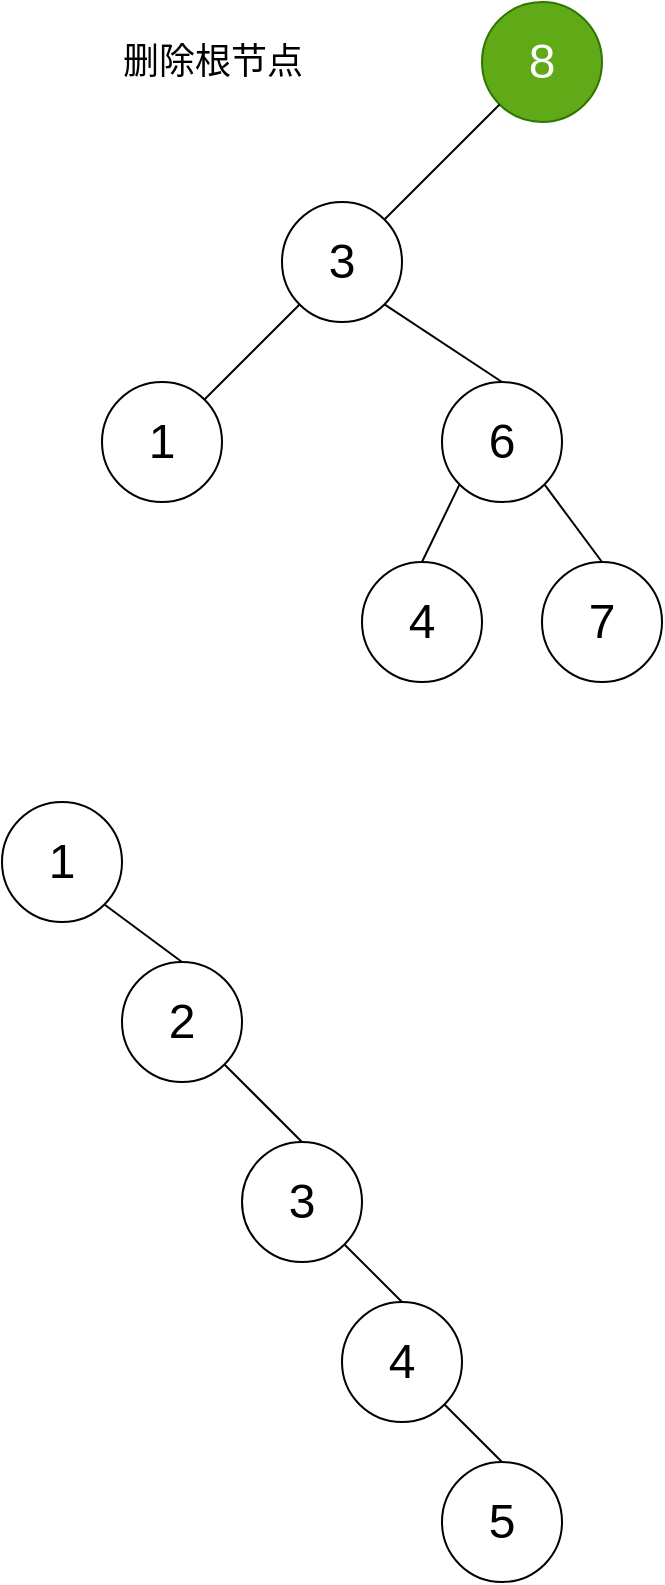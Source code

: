 <mxfile version="24.4.8" type="device">
  <diagram name="第 1 页" id="ylHkwkH1ESXA_NtWmJnx">
    <mxGraphModel dx="1644" dy="957" grid="1" gridSize="10" guides="1" tooltips="1" connect="1" arrows="1" fold="1" page="1" pageScale="1" pageWidth="3300" pageHeight="4681" math="0" shadow="0">
      <root>
        <mxCell id="0" />
        <mxCell id="1" parent="0" />
        <mxCell id="5RYZkBLdxnvxbpnSPjcw-1" value="&lt;font style=&quot;font-size: 24px;&quot;&gt;8&lt;/font&gt;" style="ellipse;whiteSpace=wrap;html=1;aspect=fixed;fillColor=#60a917;fontColor=#ffffff;strokeColor=#2D7600;" vertex="1" parent="1">
          <mxGeometry x="640" y="100" width="60" height="60" as="geometry" />
        </mxCell>
        <mxCell id="5RYZkBLdxnvxbpnSPjcw-2" value="&lt;font style=&quot;font-size: 24px;&quot;&gt;3&lt;/font&gt;" style="ellipse;whiteSpace=wrap;html=1;aspect=fixed;" vertex="1" parent="1">
          <mxGeometry x="540" y="200" width="60" height="60" as="geometry" />
        </mxCell>
        <mxCell id="5RYZkBLdxnvxbpnSPjcw-4" value="&lt;font style=&quot;font-size: 24px;&quot;&gt;1&lt;/font&gt;" style="ellipse;whiteSpace=wrap;html=1;aspect=fixed;" vertex="1" parent="1">
          <mxGeometry x="450" y="290" width="60" height="60" as="geometry" />
        </mxCell>
        <mxCell id="5RYZkBLdxnvxbpnSPjcw-5" value="&lt;font style=&quot;font-size: 24px;&quot;&gt;6&lt;/font&gt;" style="ellipse;whiteSpace=wrap;html=1;aspect=fixed;" vertex="1" parent="1">
          <mxGeometry x="620" y="290" width="60" height="60" as="geometry" />
        </mxCell>
        <mxCell id="5RYZkBLdxnvxbpnSPjcw-9" value="" style="endArrow=none;html=1;rounded=0;entryX=0;entryY=1;entryDx=0;entryDy=0;exitX=1;exitY=0;exitDx=0;exitDy=0;" edge="1" parent="1" source="5RYZkBLdxnvxbpnSPjcw-2" target="5RYZkBLdxnvxbpnSPjcw-1">
          <mxGeometry width="50" height="50" relative="1" as="geometry">
            <mxPoint x="630" y="330" as="sourcePoint" />
            <mxPoint x="680" y="280" as="targetPoint" />
          </mxGeometry>
        </mxCell>
        <mxCell id="5RYZkBLdxnvxbpnSPjcw-10" value="" style="endArrow=none;html=1;rounded=0;exitX=1;exitY=0;exitDx=0;exitDy=0;entryX=0;entryY=1;entryDx=0;entryDy=0;" edge="1" parent="1" source="5RYZkBLdxnvxbpnSPjcw-4" target="5RYZkBLdxnvxbpnSPjcw-2">
          <mxGeometry width="50" height="50" relative="1" as="geometry">
            <mxPoint x="630" y="330" as="sourcePoint" />
            <mxPoint x="680" y="280" as="targetPoint" />
          </mxGeometry>
        </mxCell>
        <mxCell id="5RYZkBLdxnvxbpnSPjcw-11" value="" style="endArrow=none;html=1;rounded=0;exitX=1;exitY=1;exitDx=0;exitDy=0;entryX=0.5;entryY=0;entryDx=0;entryDy=0;" edge="1" parent="1" source="5RYZkBLdxnvxbpnSPjcw-2" target="5RYZkBLdxnvxbpnSPjcw-5">
          <mxGeometry width="50" height="50" relative="1" as="geometry">
            <mxPoint x="630" y="330" as="sourcePoint" />
            <mxPoint x="680" y="280" as="targetPoint" />
          </mxGeometry>
        </mxCell>
        <mxCell id="5RYZkBLdxnvxbpnSPjcw-15" value="&lt;font style=&quot;font-size: 24px;&quot;&gt;1&lt;/font&gt;" style="ellipse;whiteSpace=wrap;html=1;aspect=fixed;" vertex="1" parent="1">
          <mxGeometry x="400" y="500" width="60" height="60" as="geometry" />
        </mxCell>
        <mxCell id="5RYZkBLdxnvxbpnSPjcw-16" value="&lt;font style=&quot;font-size: 24px;&quot;&gt;2&lt;/font&gt;" style="ellipse;whiteSpace=wrap;html=1;aspect=fixed;" vertex="1" parent="1">
          <mxGeometry x="460" y="580" width="60" height="60" as="geometry" />
        </mxCell>
        <mxCell id="5RYZkBLdxnvxbpnSPjcw-17" value="&lt;font style=&quot;font-size: 24px;&quot;&gt;3&lt;/font&gt;" style="ellipse;whiteSpace=wrap;html=1;aspect=fixed;" vertex="1" parent="1">
          <mxGeometry x="520" y="670" width="60" height="60" as="geometry" />
        </mxCell>
        <mxCell id="5RYZkBLdxnvxbpnSPjcw-18" value="&lt;font style=&quot;font-size: 24px;&quot;&gt;4&lt;/font&gt;" style="ellipse;whiteSpace=wrap;html=1;aspect=fixed;" vertex="1" parent="1">
          <mxGeometry x="570" y="750" width="60" height="60" as="geometry" />
        </mxCell>
        <mxCell id="5RYZkBLdxnvxbpnSPjcw-19" value="&lt;font style=&quot;font-size: 24px;&quot;&gt;5&lt;/font&gt;" style="ellipse;whiteSpace=wrap;html=1;aspect=fixed;" vertex="1" parent="1">
          <mxGeometry x="620" y="830" width="60" height="60" as="geometry" />
        </mxCell>
        <mxCell id="5RYZkBLdxnvxbpnSPjcw-21" value="" style="endArrow=none;html=1;rounded=0;exitX=1;exitY=1;exitDx=0;exitDy=0;entryX=0.5;entryY=0;entryDx=0;entryDy=0;" edge="1" parent="1" source="5RYZkBLdxnvxbpnSPjcw-15" target="5RYZkBLdxnvxbpnSPjcw-16">
          <mxGeometry width="50" height="50" relative="1" as="geometry">
            <mxPoint x="710" y="710" as="sourcePoint" />
            <mxPoint x="760" y="660" as="targetPoint" />
          </mxGeometry>
        </mxCell>
        <mxCell id="5RYZkBLdxnvxbpnSPjcw-22" value="" style="endArrow=none;html=1;rounded=0;exitX=1;exitY=1;exitDx=0;exitDy=0;entryX=0.5;entryY=0;entryDx=0;entryDy=0;" edge="1" parent="1" source="5RYZkBLdxnvxbpnSPjcw-16" target="5RYZkBLdxnvxbpnSPjcw-17">
          <mxGeometry width="50" height="50" relative="1" as="geometry">
            <mxPoint x="461" y="561" as="sourcePoint" />
            <mxPoint x="479" y="599" as="targetPoint" />
          </mxGeometry>
        </mxCell>
        <mxCell id="5RYZkBLdxnvxbpnSPjcw-23" value="" style="endArrow=none;html=1;rounded=0;exitX=0.5;exitY=0;exitDx=0;exitDy=0;entryX=1;entryY=1;entryDx=0;entryDy=0;" edge="1" parent="1" source="5RYZkBLdxnvxbpnSPjcw-18" target="5RYZkBLdxnvxbpnSPjcw-17">
          <mxGeometry width="50" height="50" relative="1" as="geometry">
            <mxPoint x="471" y="571" as="sourcePoint" />
            <mxPoint x="489" y="609" as="targetPoint" />
          </mxGeometry>
        </mxCell>
        <mxCell id="5RYZkBLdxnvxbpnSPjcw-24" value="" style="endArrow=none;html=1;rounded=0;exitX=0.5;exitY=0;exitDx=0;exitDy=0;entryX=1;entryY=1;entryDx=0;entryDy=0;" edge="1" parent="1" source="5RYZkBLdxnvxbpnSPjcw-19" target="5RYZkBLdxnvxbpnSPjcw-18">
          <mxGeometry width="50" height="50" relative="1" as="geometry">
            <mxPoint x="481" y="581" as="sourcePoint" />
            <mxPoint x="499" y="619" as="targetPoint" />
          </mxGeometry>
        </mxCell>
        <mxCell id="5RYZkBLdxnvxbpnSPjcw-25" value="&lt;span style=&quot;font-size: 24px;&quot;&gt;4&lt;/span&gt;" style="ellipse;whiteSpace=wrap;html=1;aspect=fixed;" vertex="1" parent="1">
          <mxGeometry x="580" y="380" width="60" height="60" as="geometry" />
        </mxCell>
        <mxCell id="5RYZkBLdxnvxbpnSPjcw-26" value="&lt;font style=&quot;font-size: 24px;&quot;&gt;7&lt;/font&gt;" style="ellipse;whiteSpace=wrap;html=1;aspect=fixed;" vertex="1" parent="1">
          <mxGeometry x="670" y="380" width="60" height="60" as="geometry" />
        </mxCell>
        <mxCell id="5RYZkBLdxnvxbpnSPjcw-30" value="" style="endArrow=none;html=1;rounded=0;exitX=0;exitY=1;exitDx=0;exitDy=0;entryX=0.5;entryY=0;entryDx=0;entryDy=0;" edge="1" parent="1" source="5RYZkBLdxnvxbpnSPjcw-5" target="5RYZkBLdxnvxbpnSPjcw-25">
          <mxGeometry width="50" height="50" relative="1" as="geometry">
            <mxPoint x="551" y="319" as="sourcePoint" />
            <mxPoint x="589" y="271" as="targetPoint" />
          </mxGeometry>
        </mxCell>
        <mxCell id="5RYZkBLdxnvxbpnSPjcw-31" value="" style="endArrow=none;html=1;rounded=0;exitX=0.5;exitY=0;exitDx=0;exitDy=0;entryX=1;entryY=1;entryDx=0;entryDy=0;" edge="1" parent="1" source="5RYZkBLdxnvxbpnSPjcw-26" target="5RYZkBLdxnvxbpnSPjcw-5">
          <mxGeometry width="50" height="50" relative="1" as="geometry">
            <mxPoint x="561" y="329" as="sourcePoint" />
            <mxPoint x="599" y="281" as="targetPoint" />
          </mxGeometry>
        </mxCell>
        <mxCell id="5RYZkBLdxnvxbpnSPjcw-32" value="&lt;font style=&quot;font-size: 18px;&quot;&gt;删除根节点&lt;/font&gt;" style="text;html=1;align=center;verticalAlign=middle;resizable=0;points=[];autosize=1;strokeColor=none;fillColor=none;" vertex="1" parent="1">
          <mxGeometry x="450" y="110" width="110" height="40" as="geometry" />
        </mxCell>
      </root>
    </mxGraphModel>
  </diagram>
</mxfile>
